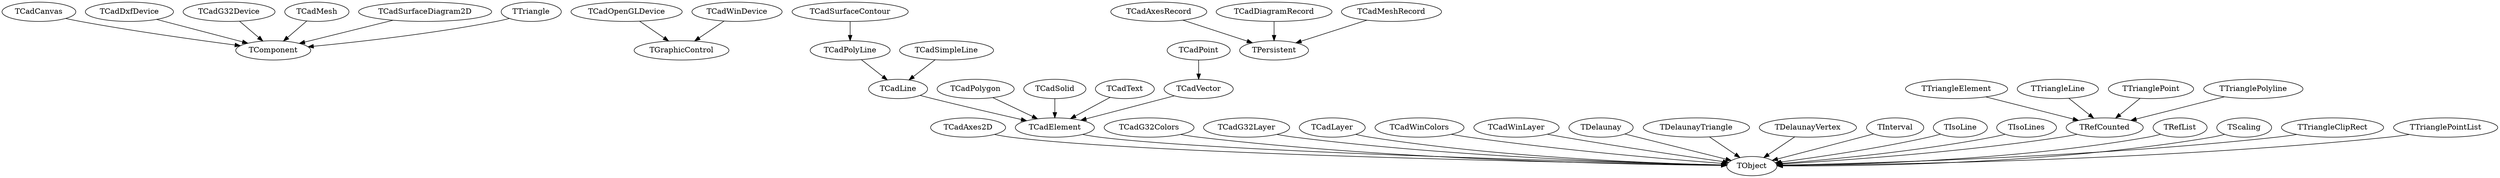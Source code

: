 DiGraph Classes {
  TCadCanvas -> TComponent
  TCadCanvas [href="CadCanvas.TCadCanvas.html"]
  TCadDxfDevice -> TComponent
  TCadDxfDevice [href="CadDxfDevice.TCadDxfDevice.html"]
  TCadG32Device -> TComponent
  TCadG32Device [href="CadG32Device.TCadG32Device.html"]
  TCadMesh -> TComponent
  TCadMesh [href="CadMesh.TCadMesh.html"]
  TCadSurfaceDiagram2D -> TComponent
  TCadSurfaceDiagram2D [href="CadSurfaceDiagram2D.TCadSurfaceDiagram2D.html"]
  TTriangle -> TComponent
  TTriangle [href="Triangle.TTriangle.html"]
  TCadOpenGLDevice -> TGraphicControl
  TCadOpenGLDevice [href="CadOpenGLDevice.TCadOpenGLDevice.html"]
  TCadWinDevice -> TGraphicControl
  TCadWinDevice [href="CadWinDevice.TCadWinDevice.html"]
  TCadAxes2D -> TObject
  TCadAxes2D [href="CadSurfaceDiagram2D.TCadAxes2D.html"]
  TCadElement -> TObject
  TCadElement [href="CadCanvas.TCadElement.html"]
  TCadLine -> TCadElement
  TCadLine [href="CadCanvas.TCadLine.html"]
  TCadPolyLine -> TCadLine
  TCadPolyLine [href="CadCanvas.TCadPolyLine.html"]
  TCadSurfaceContour -> TCadPolyLine
  TCadSurfaceContour [href="CadSurfaceDiagram2D.TCadSurfaceContour.html"]
  TCadSimpleLine -> TCadLine
  TCadSimpleLine [href="CadCanvas.TCadSimpleLine.html"]
  TCadPolygon -> TCadElement
  TCadPolygon [href="CadCanvas.TCadPolygon.html"]
  TCadSolid -> TCadElement
  TCadSolid [href="CadCanvas.TCadSolid.html"]
  TCadText -> TCadElement
  TCadText [href="CadCanvas.TCadText.html"]
  TCadVector -> TCadElement
  TCadVector [href="CadCanvas.TCadVector.html"]
  TCadPoint -> TCadVector
  TCadPoint [href="CadCanvas.TCadPoint.html"]
  TCadG32Colors -> TObject
  TCadG32Colors [href="CadG32Device.TCadG32Colors.html"]
  TCadG32Layer -> TObject
  TCadG32Layer [href="CadG32Device.TCadG32Layer.html"]
  TCadLayer -> TObject
  TCadLayer [href="CadCanvas.TCadLayer.html"]
  TCadWinColors -> TObject
  TCadWinColors [href="CadWinDevice.TCadWinColors.html"]
  TCadWinLayer -> TObject
  TCadWinLayer [href="CadWinDevice.TCadWinLayer.html"]
  TDelaunay -> TObject
  TDelaunay [href="Delaunay.TDelaunay.html"]
  TDelaunayTriangle -> TObject
  TDelaunayTriangle [href="Delaunay.TDelaunayTriangle.html"]
  TDelaunayVertex -> TObject
  TDelaunayVertex [href="Delaunay.TDelaunayVertex.html"]
  TInterval -> TObject
  TInterval [href="CadMesh.TInterval.html"]
  TIsoLine -> TObject
  TIsoLine [href="CadMesh.TIsoLine.html"]
  TIsoLines -> TObject
  TIsoLines [href="CadMesh.TIsoLines.html"]
  TRefCounted -> TObject
  TRefCounted [href="Triangle.TRefCounted.html"]
  TTriangleElement -> TRefCounted
  TTriangleElement [href="Triangle.TTriangleElement.html"]
  TTriangleLine -> TRefCounted
  TTriangleLine [href="Triangle.TTriangleLine.html"]
  TTrianglePoint -> TRefCounted
  TTrianglePoint [href="Triangle.TTrianglePoint.html"]
  TTrianglePolyline -> TRefCounted
  TTrianglePolyline [href="Triangle.TTrianglePolyline.html"]
  TRefList -> TObject
  TRefList [href="Triangle.TRefList.html"]
  TScaling -> TObject
  TScaling [href="CadSurfaceDiagram2D.TScaling.html"]
  TTriangleClipRect -> TObject
  TTriangleClipRect [href="Triangle.TTriangleClipRect.html"]
  TTrianglePointList -> TObject
  TTrianglePointList [href="CadSurfaceDiagram2D.TTrianglePointList.html"]
  TCadAxesRecord -> TPersistent
  TCadAxesRecord [href="CadSurfaceDiagram2D.TCadAxesRecord.html"]
  TCadDiagramRecord -> TPersistent
  TCadDiagramRecord [href="CadSurfaceDiagram2D.TCadDiagramRecord.html"]
  TCadMeshRecord -> TPersistent
  TCadMeshRecord [href="CadSurfaceDiagram2D.TCadMeshRecord.html"]
}
